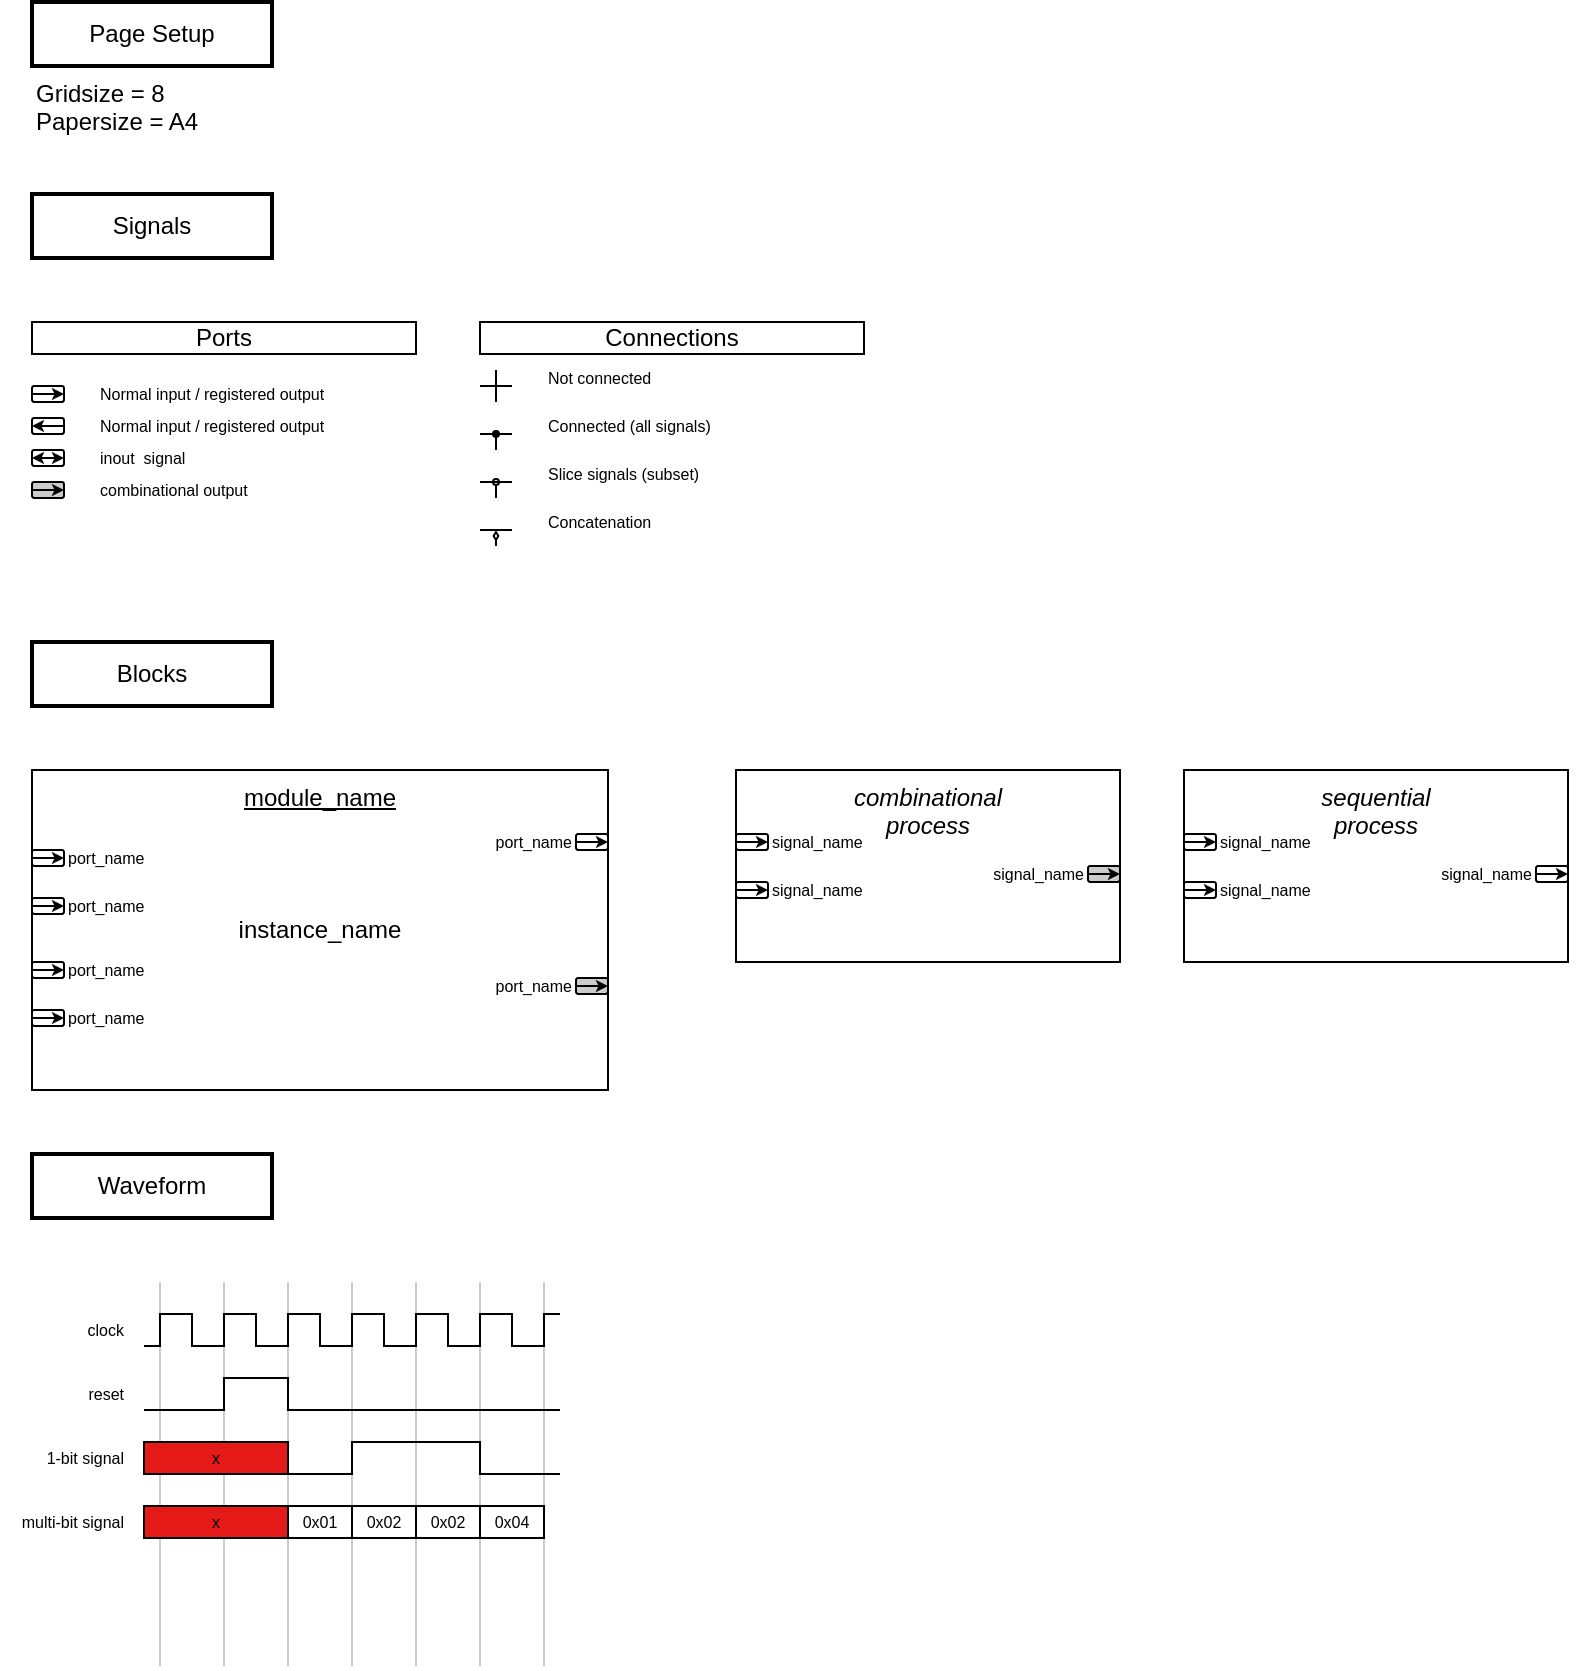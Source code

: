 <mxfile version="20.2.3" type="device"><diagram id="jGAbiWwShiubYDfUSsn8" name="Page-1"><mxGraphModel dx="601" dy="937" grid="1" gridSize="8" guides="0" tooltips="1" connect="1" arrows="0" fold="1" page="1" pageScale="1" pageWidth="827" pageHeight="1169" math="0" shadow="0"><root><mxCell id="0"/><mxCell id="1" parent="0"/><mxCell id="_zx_krY39pHoXYPesTy1-1" value="&lt;u&gt;module_name&lt;/u&gt;" style="rounded=0;whiteSpace=wrap;html=1;verticalAlign=top;" parent="1" vertex="1"><mxGeometry x="32" y="416" width="288" height="160" as="geometry"/></mxCell><mxCell id="_zx_krY39pHoXYPesTy1-2" value="" style="rounded=1;whiteSpace=wrap;html=1;" parent="1" vertex="1"><mxGeometry x="32" y="256" width="16" height="8" as="geometry"/></mxCell><mxCell id="_zx_krY39pHoXYPesTy1-4" style="edgeStyle=orthogonalEdgeStyle;rounded=0;orthogonalLoop=1;jettySize=auto;html=1;exitX=0;exitY=0.5;exitDx=0;exitDy=0;entryX=1;entryY=0.5;entryDx=0;entryDy=0;startArrow=classic;startFill=1;startSize=3;endSize=3;" parent="1" source="_zx_krY39pHoXYPesTy1-2" target="_zx_krY39pHoXYPesTy1-2" edge="1"><mxGeometry relative="1" as="geometry"/></mxCell><mxCell id="_zx_krY39pHoXYPesTy1-5" value="" style="rounded=1;whiteSpace=wrap;html=1;" parent="1" vertex="1"><mxGeometry x="32" y="224" width="16" height="8" as="geometry"/></mxCell><mxCell id="_zx_krY39pHoXYPesTy1-6" style="edgeStyle=orthogonalEdgeStyle;rounded=0;orthogonalLoop=1;jettySize=auto;html=1;exitX=0;exitY=0.5;exitDx=0;exitDy=0;entryX=1;entryY=0.5;entryDx=0;entryDy=0;startArrow=none;startFill=0;startSize=3;endSize=3;" parent="1" source="_zx_krY39pHoXYPesTy1-5" target="_zx_krY39pHoXYPesTy1-5" edge="1"><mxGeometry relative="1" as="geometry"/></mxCell><mxCell id="_zx_krY39pHoXYPesTy1-7" value="" style="rounded=1;whiteSpace=wrap;html=1;" parent="1" vertex="1"><mxGeometry x="32" y="240" width="16" height="8" as="geometry"/></mxCell><mxCell id="_zx_krY39pHoXYPesTy1-8" style="edgeStyle=orthogonalEdgeStyle;rounded=0;orthogonalLoop=1;jettySize=auto;html=1;exitX=0;exitY=0.5;exitDx=0;exitDy=0;entryX=1;entryY=0.5;entryDx=0;entryDy=0;startArrow=classic;startFill=1;startSize=3;endSize=3;endArrow=none;endFill=0;" parent="1" source="_zx_krY39pHoXYPesTy1-7" target="_zx_krY39pHoXYPesTy1-7" edge="1"><mxGeometry relative="1" as="geometry"/></mxCell><mxCell id="_zx_krY39pHoXYPesTy1-11" value="" style="rounded=1;whiteSpace=wrap;html=1;fillColor=#CCCCCC;" parent="1" vertex="1"><mxGeometry x="32" y="272" width="16" height="8" as="geometry"/></mxCell><mxCell id="_zx_krY39pHoXYPesTy1-12" style="edgeStyle=orthogonalEdgeStyle;rounded=0;orthogonalLoop=1;jettySize=auto;html=1;exitX=0;exitY=0.5;exitDx=0;exitDy=0;entryX=1;entryY=0.5;entryDx=0;entryDy=0;startArrow=none;startFill=0;startSize=3;endSize=3;" parent="1" source="_zx_krY39pHoXYPesTy1-11" target="_zx_krY39pHoXYPesTy1-11" edge="1"><mxGeometry relative="1" as="geometry"/></mxCell><mxCell id="_zx_krY39pHoXYPesTy1-17" value="" style="rounded=1;whiteSpace=wrap;html=1;fillColor=#FFFFFF;" parent="1" vertex="1"><mxGeometry x="32" y="456" width="16" height="8" as="geometry"/></mxCell><mxCell id="_zx_krY39pHoXYPesTy1-18" style="edgeStyle=orthogonalEdgeStyle;rounded=0;orthogonalLoop=1;jettySize=auto;html=1;exitX=0;exitY=0.5;exitDx=0;exitDy=0;entryX=1;entryY=0.5;entryDx=0;entryDy=0;startArrow=none;startFill=0;startSize=3;endSize=3;" parent="1" source="_zx_krY39pHoXYPesTy1-17" target="_zx_krY39pHoXYPesTy1-17" edge="1"><mxGeometry relative="1" as="geometry"/></mxCell><mxCell id="_zx_krY39pHoXYPesTy1-19" value="instance_name" style="text;html=1;strokeColor=none;fillColor=none;align=center;verticalAlign=middle;whiteSpace=wrap;rounded=0;" parent="1" vertex="1"><mxGeometry x="128" y="480" width="96" height="32" as="geometry"/></mxCell><mxCell id="_zx_krY39pHoXYPesTy1-20" value="" style="rounded=1;whiteSpace=wrap;html=1;fillColor=#FFFFFF;" parent="1" vertex="1"><mxGeometry x="32" y="480" width="16" height="8" as="geometry"/></mxCell><mxCell id="_zx_krY39pHoXYPesTy1-21" style="edgeStyle=orthogonalEdgeStyle;rounded=0;orthogonalLoop=1;jettySize=auto;html=1;exitX=0;exitY=0.5;exitDx=0;exitDy=0;entryX=1;entryY=0.5;entryDx=0;entryDy=0;startArrow=none;startFill=0;startSize=3;endSize=3;" parent="1" source="_zx_krY39pHoXYPesTy1-20" target="_zx_krY39pHoXYPesTy1-20" edge="1"><mxGeometry relative="1" as="geometry"/></mxCell><mxCell id="_zx_krY39pHoXYPesTy1-23" value="" style="rounded=1;whiteSpace=wrap;html=1;fillColor=#FFFFFF;" parent="1" vertex="1"><mxGeometry x="32" y="512" width="16" height="8" as="geometry"/></mxCell><mxCell id="_zx_krY39pHoXYPesTy1-24" style="edgeStyle=orthogonalEdgeStyle;rounded=0;orthogonalLoop=1;jettySize=auto;html=1;exitX=0;exitY=0.5;exitDx=0;exitDy=0;entryX=1;entryY=0.5;entryDx=0;entryDy=0;startArrow=none;startFill=0;startSize=3;endSize=3;" parent="1" source="_zx_krY39pHoXYPesTy1-23" target="_zx_krY39pHoXYPesTy1-23" edge="1"><mxGeometry relative="1" as="geometry"/></mxCell><mxCell id="_zx_krY39pHoXYPesTy1-25" value="" style="rounded=1;whiteSpace=wrap;html=1;fillColor=#FFFFFF;" parent="1" vertex="1"><mxGeometry x="32" y="536" width="16" height="8" as="geometry"/></mxCell><mxCell id="_zx_krY39pHoXYPesTy1-26" style="edgeStyle=orthogonalEdgeStyle;rounded=0;orthogonalLoop=1;jettySize=auto;html=1;exitX=0;exitY=0.5;exitDx=0;exitDy=0;entryX=1;entryY=0.5;entryDx=0;entryDy=0;startArrow=none;startFill=0;startSize=3;endSize=3;" parent="1" source="_zx_krY39pHoXYPesTy1-25" target="_zx_krY39pHoXYPesTy1-25" edge="1"><mxGeometry relative="1" as="geometry"/></mxCell><mxCell id="_zx_krY39pHoXYPesTy1-27" value="port_name" style="text;html=1;strokeColor=none;fillColor=none;align=left;verticalAlign=middle;whiteSpace=wrap;rounded=0;fontSize=8;" parent="1" vertex="1"><mxGeometry x="48" y="456" width="64" height="8" as="geometry"/></mxCell><mxCell id="_zx_krY39pHoXYPesTy1-28" value="port_name" style="text;html=1;strokeColor=none;fillColor=none;align=left;verticalAlign=middle;whiteSpace=wrap;rounded=0;fontSize=8;" parent="1" vertex="1"><mxGeometry x="48" y="480" width="64" height="8" as="geometry"/></mxCell><mxCell id="_zx_krY39pHoXYPesTy1-29" value="port_name" style="text;html=1;strokeColor=none;fillColor=none;align=left;verticalAlign=middle;whiteSpace=wrap;rounded=0;fontSize=8;" parent="1" vertex="1"><mxGeometry x="48" y="512" width="64" height="8" as="geometry"/></mxCell><mxCell id="_zx_krY39pHoXYPesTy1-30" value="port_name" style="text;html=1;strokeColor=none;fillColor=none;align=left;verticalAlign=middle;whiteSpace=wrap;rounded=0;fontSize=8;" parent="1" vertex="1"><mxGeometry x="48" y="536" width="64" height="8" as="geometry"/></mxCell><mxCell id="_zx_krY39pHoXYPesTy1-31" value="" style="rounded=1;whiteSpace=wrap;html=1;" parent="1" vertex="1"><mxGeometry x="304" y="448" width="16" height="8" as="geometry"/></mxCell><mxCell id="_zx_krY39pHoXYPesTy1-32" style="edgeStyle=orthogonalEdgeStyle;rounded=0;orthogonalLoop=1;jettySize=auto;html=1;exitX=0;exitY=0.5;exitDx=0;exitDy=0;entryX=1;entryY=0.5;entryDx=0;entryDy=0;startArrow=none;startFill=0;startSize=3;endSize=3;" parent="1" source="_zx_krY39pHoXYPesTy1-31" target="_zx_krY39pHoXYPesTy1-31" edge="1"><mxGeometry relative="1" as="geometry"/></mxCell><mxCell id="_zx_krY39pHoXYPesTy1-33" value="" style="rounded=1;whiteSpace=wrap;html=1;fillColor=#CCCCCC;" parent="1" vertex="1"><mxGeometry x="304" y="520" width="16" height="8" as="geometry"/></mxCell><mxCell id="_zx_krY39pHoXYPesTy1-34" style="edgeStyle=orthogonalEdgeStyle;rounded=0;orthogonalLoop=1;jettySize=auto;html=1;exitX=0;exitY=0.5;exitDx=0;exitDy=0;entryX=1;entryY=0.5;entryDx=0;entryDy=0;startArrow=none;startFill=0;startSize=3;endSize=3;" parent="1" source="_zx_krY39pHoXYPesTy1-33" target="_zx_krY39pHoXYPesTy1-33" edge="1"><mxGeometry relative="1" as="geometry"/></mxCell><mxCell id="_zx_krY39pHoXYPesTy1-35" value="port_name" style="text;html=1;strokeColor=none;fillColor=none;align=right;verticalAlign=middle;whiteSpace=wrap;rounded=0;fontSize=8;" parent="1" vertex="1"><mxGeometry x="240" y="448" width="64" height="8" as="geometry"/></mxCell><mxCell id="_zx_krY39pHoXYPesTy1-36" value="port_name" style="text;html=1;strokeColor=none;fillColor=none;align=right;verticalAlign=middle;whiteSpace=wrap;rounded=0;fontSize=8;" parent="1" vertex="1"><mxGeometry x="240" y="520" width="64" height="8" as="geometry"/></mxCell><mxCell id="_zx_krY39pHoXYPesTy1-37" value="Normal input / registered output" style="text;html=1;strokeColor=none;fillColor=none;align=left;verticalAlign=middle;whiteSpace=wrap;rounded=0;fontSize=8;" parent="1" vertex="1"><mxGeometry x="64" y="224" width="160" height="8" as="geometry"/></mxCell><mxCell id="_zx_krY39pHoXYPesTy1-38" value="Normal input / registered output" style="text;html=1;strokeColor=none;fillColor=none;align=left;verticalAlign=middle;whiteSpace=wrap;rounded=0;fontSize=8;" parent="1" vertex="1"><mxGeometry x="64" y="240" width="160" height="8" as="geometry"/></mxCell><mxCell id="_zx_krY39pHoXYPesTy1-39" value="inout&amp;nbsp; signal" style="text;html=1;strokeColor=none;fillColor=none;align=left;verticalAlign=middle;whiteSpace=wrap;rounded=0;fontSize=8;" parent="1" vertex="1"><mxGeometry x="64" y="256" width="160" height="8" as="geometry"/></mxCell><mxCell id="_zx_krY39pHoXYPesTy1-40" value="combinational output" style="text;html=1;strokeColor=none;fillColor=none;align=left;verticalAlign=middle;whiteSpace=wrap;rounded=0;fontSize=8;" parent="1" vertex="1"><mxGeometry x="64" y="272" width="160" height="8" as="geometry"/></mxCell><mxCell id="_zx_krY39pHoXYPesTy1-41" value="&lt;i&gt;combinational&lt;br&gt;process&lt;/i&gt;" style="rounded=0;whiteSpace=wrap;html=1;verticalAlign=top;" parent="1" vertex="1"><mxGeometry x="384" y="416" width="192" height="96" as="geometry"/></mxCell><mxCell id="_zx_krY39pHoXYPesTy1-42" value="" style="rounded=1;whiteSpace=wrap;html=1;fillColor=#FFFFFF;" parent="1" vertex="1"><mxGeometry x="384" y="448" width="16" height="8" as="geometry"/></mxCell><mxCell id="_zx_krY39pHoXYPesTy1-43" style="edgeStyle=orthogonalEdgeStyle;rounded=0;orthogonalLoop=1;jettySize=auto;html=1;exitX=0;exitY=0.5;exitDx=0;exitDy=0;entryX=1;entryY=0.5;entryDx=0;entryDy=0;startArrow=none;startFill=0;startSize=3;endSize=3;" parent="1" source="_zx_krY39pHoXYPesTy1-42" target="_zx_krY39pHoXYPesTy1-42" edge="1"><mxGeometry relative="1" as="geometry"/></mxCell><mxCell id="_zx_krY39pHoXYPesTy1-45" value="" style="rounded=1;whiteSpace=wrap;html=1;fillColor=#FFFFFF;" parent="1" vertex="1"><mxGeometry x="384" y="472" width="16" height="8" as="geometry"/></mxCell><mxCell id="_zx_krY39pHoXYPesTy1-46" style="edgeStyle=orthogonalEdgeStyle;rounded=0;orthogonalLoop=1;jettySize=auto;html=1;exitX=0;exitY=0.5;exitDx=0;exitDy=0;entryX=1;entryY=0.5;entryDx=0;entryDy=0;startArrow=none;startFill=0;startSize=3;endSize=3;" parent="1" source="_zx_krY39pHoXYPesTy1-45" target="_zx_krY39pHoXYPesTy1-45" edge="1"><mxGeometry relative="1" as="geometry"/></mxCell><mxCell id="_zx_krY39pHoXYPesTy1-51" value="signal_name" style="text;html=1;strokeColor=none;fillColor=none;align=left;verticalAlign=middle;whiteSpace=wrap;rounded=0;fontSize=8;" parent="1" vertex="1"><mxGeometry x="400" y="448" width="64" height="8" as="geometry"/></mxCell><mxCell id="_zx_krY39pHoXYPesTy1-52" value="signal_name" style="text;html=1;strokeColor=none;fillColor=none;align=left;verticalAlign=middle;whiteSpace=wrap;rounded=0;fontSize=8;" parent="1" vertex="1"><mxGeometry x="400" y="472" width="64" height="8" as="geometry"/></mxCell><mxCell id="_zx_krY39pHoXYPesTy1-57" value="" style="rounded=1;whiteSpace=wrap;html=1;fillColor=#CCCCCC;" parent="1" vertex="1"><mxGeometry x="560" y="464" width="16" height="8" as="geometry"/></mxCell><mxCell id="_zx_krY39pHoXYPesTy1-58" style="edgeStyle=orthogonalEdgeStyle;rounded=0;orthogonalLoop=1;jettySize=auto;html=1;exitX=0;exitY=0.5;exitDx=0;exitDy=0;entryX=1;entryY=0.5;entryDx=0;entryDy=0;startArrow=none;startFill=0;startSize=3;endSize=3;" parent="1" source="_zx_krY39pHoXYPesTy1-57" target="_zx_krY39pHoXYPesTy1-57" edge="1"><mxGeometry relative="1" as="geometry"/></mxCell><mxCell id="_zx_krY39pHoXYPesTy1-60" value="&lt;span style=&quot;text-align: left;&quot;&gt;signal_name&lt;/span&gt;" style="text;html=1;strokeColor=none;fillColor=none;align=right;verticalAlign=middle;whiteSpace=wrap;rounded=0;fontSize=8;" parent="1" vertex="1"><mxGeometry x="496" y="464" width="64" height="8" as="geometry"/></mxCell><mxCell id="_zx_krY39pHoXYPesTy1-61" value="&lt;i&gt;sequential&lt;br&gt;process&lt;/i&gt;" style="rounded=0;whiteSpace=wrap;html=1;verticalAlign=top;" parent="1" vertex="1"><mxGeometry x="608" y="416" width="192" height="96" as="geometry"/></mxCell><mxCell id="_zx_krY39pHoXYPesTy1-62" value="" style="rounded=1;whiteSpace=wrap;html=1;fillColor=#FFFFFF;" parent="1" vertex="1"><mxGeometry x="608" y="448" width="16" height="8" as="geometry"/></mxCell><mxCell id="_zx_krY39pHoXYPesTy1-63" style="edgeStyle=orthogonalEdgeStyle;rounded=0;orthogonalLoop=1;jettySize=auto;html=1;exitX=0;exitY=0.5;exitDx=0;exitDy=0;entryX=1;entryY=0.5;entryDx=0;entryDy=0;startArrow=none;startFill=0;startSize=3;endSize=3;" parent="1" source="_zx_krY39pHoXYPesTy1-62" target="_zx_krY39pHoXYPesTy1-62" edge="1"><mxGeometry relative="1" as="geometry"/></mxCell><mxCell id="_zx_krY39pHoXYPesTy1-64" value="" style="rounded=1;whiteSpace=wrap;html=1;fillColor=#FFFFFF;" parent="1" vertex="1"><mxGeometry x="608" y="472" width="16" height="8" as="geometry"/></mxCell><mxCell id="_zx_krY39pHoXYPesTy1-65" style="edgeStyle=orthogonalEdgeStyle;rounded=0;orthogonalLoop=1;jettySize=auto;html=1;exitX=0;exitY=0.5;exitDx=0;exitDy=0;entryX=1;entryY=0.5;entryDx=0;entryDy=0;startArrow=none;startFill=0;startSize=3;endSize=3;" parent="1" source="_zx_krY39pHoXYPesTy1-64" target="_zx_krY39pHoXYPesTy1-64" edge="1"><mxGeometry relative="1" as="geometry"/></mxCell><mxCell id="_zx_krY39pHoXYPesTy1-66" value="signal_name" style="text;html=1;strokeColor=none;fillColor=none;align=left;verticalAlign=middle;whiteSpace=wrap;rounded=0;fontSize=8;" parent="1" vertex="1"><mxGeometry x="624" y="448" width="64" height="8" as="geometry"/></mxCell><mxCell id="_zx_krY39pHoXYPesTy1-67" value="signal_name" style="text;html=1;strokeColor=none;fillColor=none;align=left;verticalAlign=middle;whiteSpace=wrap;rounded=0;fontSize=8;" parent="1" vertex="1"><mxGeometry x="624" y="472" width="64" height="8" as="geometry"/></mxCell><mxCell id="_zx_krY39pHoXYPesTy1-68" value="" style="rounded=1;whiteSpace=wrap;html=1;fillColor=#FFFFFF;" parent="1" vertex="1"><mxGeometry x="784" y="464" width="16" height="8" as="geometry"/></mxCell><mxCell id="_zx_krY39pHoXYPesTy1-69" style="edgeStyle=orthogonalEdgeStyle;rounded=0;orthogonalLoop=1;jettySize=auto;html=1;exitX=0;exitY=0.5;exitDx=0;exitDy=0;entryX=1;entryY=0.5;entryDx=0;entryDy=0;startArrow=none;startFill=0;startSize=3;endSize=3;" parent="1" source="_zx_krY39pHoXYPesTy1-68" target="_zx_krY39pHoXYPesTy1-68" edge="1"><mxGeometry relative="1" as="geometry"/></mxCell><mxCell id="_zx_krY39pHoXYPesTy1-70" value="&lt;span style=&quot;text-align: left;&quot;&gt;signal_name&lt;/span&gt;" style="text;html=1;strokeColor=none;fillColor=none;align=right;verticalAlign=middle;whiteSpace=wrap;rounded=0;fontSize=8;" parent="1" vertex="1"><mxGeometry x="720" y="464" width="64" height="8" as="geometry"/></mxCell><mxCell id="_zx_krY39pHoXYPesTy1-71" value="&lt;font style=&quot;font-size: 12px;&quot;&gt;Page Setup&lt;/font&gt;" style="rounded=0;whiteSpace=wrap;html=1;fontSize=8;strokeColor=#000000;fillColor=#FFFFFF;strokeWidth=2;" parent="1" vertex="1"><mxGeometry x="32" y="32" width="120" height="32" as="geometry"/></mxCell><mxCell id="_zx_krY39pHoXYPesTy1-72" value="Gridsize = 8&lt;br&gt;Papersize = A4" style="text;html=1;strokeColor=none;fillColor=none;align=left;verticalAlign=top;whiteSpace=wrap;rounded=0;fontSize=12;" parent="1" vertex="1"><mxGeometry x="32" y="64" width="128" height="64" as="geometry"/></mxCell><mxCell id="_zx_krY39pHoXYPesTy1-73" value="&lt;font style=&quot;font-size: 12px;&quot;&gt;Signals&lt;/font&gt;" style="rounded=0;whiteSpace=wrap;html=1;fontSize=8;strokeColor=#000000;fillColor=#FFFFFF;strokeWidth=2;" parent="1" vertex="1"><mxGeometry x="32" y="128" width="120" height="32" as="geometry"/></mxCell><mxCell id="_zx_krY39pHoXYPesTy1-74" value="&lt;font style=&quot;font-size: 12px;&quot;&gt;Ports&lt;/font&gt;" style="rounded=0;whiteSpace=wrap;html=1;fontSize=8;strokeColor=#000000;fillColor=#FFFFFF;strokeWidth=1;" parent="1" vertex="1"><mxGeometry x="32" y="192" width="192" height="16" as="geometry"/></mxCell><mxCell id="_zx_krY39pHoXYPesTy1-75" value="&lt;font style=&quot;font-size: 12px;&quot;&gt;Connections&lt;/font&gt;" style="rounded=0;whiteSpace=wrap;html=1;fontSize=8;strokeColor=#000000;fillColor=#FFFFFF;strokeWidth=1;" parent="1" vertex="1"><mxGeometry x="256" y="192" width="192" height="16" as="geometry"/></mxCell><mxCell id="_zx_krY39pHoXYPesTy1-76" value="" style="endArrow=none;html=1;rounded=0;fontSize=12;startSize=3;endSize=3;strokeColor=#000000;" parent="1" edge="1"><mxGeometry width="50" height="50" relative="1" as="geometry"><mxPoint x="256" y="224" as="sourcePoint"/><mxPoint x="272" y="224" as="targetPoint"/></mxGeometry></mxCell><mxCell id="_zx_krY39pHoXYPesTy1-77" value="" style="endArrow=none;html=1;rounded=0;fontSize=12;startSize=3;endSize=3;strokeColor=#000000;" parent="1" edge="1"><mxGeometry width="50" height="50" relative="1" as="geometry"><mxPoint x="264" y="232" as="sourcePoint"/><mxPoint x="264" y="216" as="targetPoint"/></mxGeometry></mxCell><mxCell id="_zx_krY39pHoXYPesTy1-78" value="Not connected" style="text;html=1;strokeColor=none;fillColor=none;align=left;verticalAlign=middle;whiteSpace=wrap;rounded=0;fontSize=8;" parent="1" vertex="1"><mxGeometry x="288" y="216" width="160" height="8" as="geometry"/></mxCell><mxCell id="_zx_krY39pHoXYPesTy1-80" value="" style="endArrow=none;html=1;rounded=0;fontSize=12;startSize=3;endSize=3;strokeColor=#000000;" parent="1" edge="1"><mxGeometry width="50" height="50" relative="1" as="geometry"><mxPoint x="256" y="248.0" as="sourcePoint"/><mxPoint x="272" y="248.0" as="targetPoint"/></mxGeometry></mxCell><mxCell id="_zx_krY39pHoXYPesTy1-81" value="" style="endArrow=none;html=1;rounded=0;fontSize=12;startSize=3;endSize=3;strokeColor=#000000;startArrow=oval;startFill=1;" parent="1" edge="1"><mxGeometry width="50" height="50" relative="1" as="geometry"><mxPoint x="264" y="248" as="sourcePoint"/><mxPoint x="264" y="256" as="targetPoint"/></mxGeometry></mxCell><mxCell id="_zx_krY39pHoXYPesTy1-82" value="Connected (all signals)" style="text;html=1;strokeColor=none;fillColor=none;align=left;verticalAlign=middle;whiteSpace=wrap;rounded=0;fontSize=8;" parent="1" vertex="1"><mxGeometry x="288" y="240" width="160" height="8" as="geometry"/></mxCell><mxCell id="_zx_krY39pHoXYPesTy1-83" value="" style="endArrow=none;html=1;rounded=0;fontSize=12;startSize=3;endSize=3;strokeColor=#000000;" parent="1" edge="1"><mxGeometry width="50" height="50" relative="1" as="geometry"><mxPoint x="256" y="272" as="sourcePoint"/><mxPoint x="272" y="272" as="targetPoint"/></mxGeometry></mxCell><mxCell id="_zx_krY39pHoXYPesTy1-84" value="" style="endArrow=none;html=1;rounded=0;fontSize=12;startSize=3;endSize=3;strokeColor=#000000;startArrow=oval;startFill=0;" parent="1" edge="1"><mxGeometry width="50" height="50" relative="1" as="geometry"><mxPoint x="264" y="272" as="sourcePoint"/><mxPoint x="264" y="280" as="targetPoint"/></mxGeometry></mxCell><mxCell id="_zx_krY39pHoXYPesTy1-85" value="Slice signals (subset)" style="text;html=1;strokeColor=none;fillColor=none;align=left;verticalAlign=middle;whiteSpace=wrap;rounded=0;fontSize=8;" parent="1" vertex="1"><mxGeometry x="288" y="264" width="160" height="8" as="geometry"/></mxCell><mxCell id="_zx_krY39pHoXYPesTy1-86" value="" style="endArrow=none;html=1;rounded=0;fontSize=12;startSize=3;endSize=3;strokeColor=#000000;endFill=0;" parent="1" edge="1"><mxGeometry width="50" height="50" relative="1" as="geometry"><mxPoint x="256" y="296" as="sourcePoint"/><mxPoint x="272" y="296" as="targetPoint"/></mxGeometry></mxCell><mxCell id="_zx_krY39pHoXYPesTy1-87" value="" style="endArrow=none;html=1;rounded=0;fontSize=12;startSize=3;endSize=3;strokeColor=#000000;startArrow=diamondThin;startFill=0;" parent="1" edge="1"><mxGeometry width="50" height="50" relative="1" as="geometry"><mxPoint x="264" y="296" as="sourcePoint"/><mxPoint x="264" y="304" as="targetPoint"/></mxGeometry></mxCell><mxCell id="_zx_krY39pHoXYPesTy1-88" value="Concatenation" style="text;html=1;strokeColor=none;fillColor=none;align=left;verticalAlign=middle;whiteSpace=wrap;rounded=0;fontSize=8;" parent="1" vertex="1"><mxGeometry x="288" y="288" width="160" height="8" as="geometry"/></mxCell><mxCell id="_zx_krY39pHoXYPesTy1-89" value="&lt;font style=&quot;font-size: 12px;&quot;&gt;Blocks&lt;/font&gt;" style="rounded=0;whiteSpace=wrap;html=1;fontSize=8;strokeColor=#000000;fillColor=#FFFFFF;strokeWidth=2;" parent="1" vertex="1"><mxGeometry x="32" y="352" width="120" height="32" as="geometry"/></mxCell><mxCell id="_zx_krY39pHoXYPesTy1-90" value="&lt;span style=&quot;font-size: 12px;&quot;&gt;Waveform&lt;/span&gt;" style="rounded=0;whiteSpace=wrap;html=1;fontSize=8;strokeColor=#000000;fillColor=#FFFFFF;strokeWidth=2;" parent="1" vertex="1"><mxGeometry x="32" y="608" width="120" height="32" as="geometry"/></mxCell><mxCell id="_zx_krY39pHoXYPesTy1-91" value="" style="endArrow=none;html=1;rounded=0;fontSize=12;startSize=3;endSize=3;strokeColor=#CCCCCC;" parent="1" edge="1"><mxGeometry width="50" height="50" relative="1" as="geometry"><mxPoint x="96" y="864" as="sourcePoint"/><mxPoint x="96" y="672" as="targetPoint"/></mxGeometry></mxCell><mxCell id="_zx_krY39pHoXYPesTy1-92" value="" style="endArrow=none;html=1;rounded=0;fontSize=12;startSize=3;endSize=3;strokeColor=#CCCCCC;" parent="1" edge="1"><mxGeometry width="50" height="50" relative="1" as="geometry"><mxPoint x="128" y="864" as="sourcePoint"/><mxPoint x="128" y="672" as="targetPoint"/></mxGeometry></mxCell><mxCell id="_zx_krY39pHoXYPesTy1-93" value="" style="endArrow=none;html=1;rounded=0;fontSize=12;startSize=3;endSize=3;strokeColor=#CCCCCC;" parent="1" edge="1"><mxGeometry width="50" height="50" relative="1" as="geometry"><mxPoint x="160" y="864" as="sourcePoint"/><mxPoint x="160" y="672" as="targetPoint"/></mxGeometry></mxCell><mxCell id="_zx_krY39pHoXYPesTy1-94" value="" style="endArrow=none;html=1;rounded=0;fontSize=12;startSize=3;endSize=3;strokeColor=#CCCCCC;" parent="1" edge="1"><mxGeometry width="50" height="50" relative="1" as="geometry"><mxPoint x="192" y="864" as="sourcePoint"/><mxPoint x="192" y="672" as="targetPoint"/></mxGeometry></mxCell><mxCell id="_zx_krY39pHoXYPesTy1-95" value="" style="endArrow=none;html=1;rounded=0;fontSize=12;startSize=3;endSize=3;strokeColor=#CCCCCC;" parent="1" edge="1"><mxGeometry width="50" height="50" relative="1" as="geometry"><mxPoint x="224" y="864" as="sourcePoint"/><mxPoint x="224" y="672" as="targetPoint"/></mxGeometry></mxCell><mxCell id="_zx_krY39pHoXYPesTy1-96" value="" style="endArrow=none;html=1;rounded=0;fontSize=12;startSize=3;endSize=3;strokeColor=#CCCCCC;" parent="1" edge="1"><mxGeometry width="50" height="50" relative="1" as="geometry"><mxPoint x="256" y="864" as="sourcePoint"/><mxPoint x="256" y="672" as="targetPoint"/></mxGeometry></mxCell><mxCell id="_zx_krY39pHoXYPesTy1-97" value="" style="endArrow=none;html=1;rounded=0;fontSize=12;startSize=3;endSize=3;strokeColor=#CCCCCC;" parent="1" edge="1"><mxGeometry width="50" height="50" relative="1" as="geometry"><mxPoint x="288" y="864" as="sourcePoint"/><mxPoint x="288" y="672" as="targetPoint"/></mxGeometry></mxCell><mxCell id="_zx_krY39pHoXYPesTy1-99" value="clock" style="text;html=1;strokeColor=none;fillColor=none;align=right;verticalAlign=middle;whiteSpace=wrap;rounded=0;fontSize=8;" parent="1" vertex="1"><mxGeometry x="16" y="688" width="64" height="16" as="geometry"/></mxCell><mxCell id="_zx_krY39pHoXYPesTy1-100" value="" style="endArrow=none;html=1;rounded=0;fontSize=8;startSize=3;endSize=3;strokeColor=#000000;" parent="1" edge="1"><mxGeometry width="50" height="50" relative="1" as="geometry"><mxPoint x="88" y="704" as="sourcePoint"/><mxPoint x="296" y="688" as="targetPoint"/><Array as="points"><mxPoint x="96" y="704"/><mxPoint x="96" y="688"/><mxPoint x="112" y="688"/><mxPoint x="112" y="704"/><mxPoint x="128" y="704"/><mxPoint x="128" y="688"/><mxPoint x="144" y="688"/><mxPoint x="144" y="704"/><mxPoint x="160" y="704"/><mxPoint x="160" y="688"/><mxPoint x="176" y="688"/><mxPoint x="176" y="704"/><mxPoint x="192" y="704"/><mxPoint x="192" y="688"/><mxPoint x="208" y="688"/><mxPoint x="208" y="704"/><mxPoint x="224" y="704"/><mxPoint x="224" y="688"/><mxPoint x="240" y="688"/><mxPoint x="240" y="704"/><mxPoint x="256" y="704"/><mxPoint x="256" y="688"/><mxPoint x="272" y="688"/><mxPoint x="272" y="704"/><mxPoint x="288" y="704"/><mxPoint x="288" y="688"/></Array></mxGeometry></mxCell><mxCell id="_zx_krY39pHoXYPesTy1-101" value="reset" style="text;html=1;strokeColor=none;fillColor=none;align=right;verticalAlign=middle;whiteSpace=wrap;rounded=0;fontSize=8;" parent="1" vertex="1"><mxGeometry x="16" y="720" width="64" height="16" as="geometry"/></mxCell><mxCell id="_zx_krY39pHoXYPesTy1-102" value="" style="endArrow=none;html=1;rounded=0;fontSize=8;startSize=3;endSize=3;strokeColor=#000000;" parent="1" edge="1"><mxGeometry width="50" height="50" relative="1" as="geometry"><mxPoint x="88" y="736" as="sourcePoint"/><mxPoint x="296" y="736" as="targetPoint"/><Array as="points"><mxPoint x="128" y="736"/><mxPoint x="128" y="720"/><mxPoint x="160" y="720"/><mxPoint x="160" y="736"/></Array></mxGeometry></mxCell><mxCell id="_zx_krY39pHoXYPesTy1-103" value="" style="endArrow=none;html=1;rounded=0;fontSize=8;startSize=3;endSize=3;strokeColor=#000000;" parent="1" edge="1"><mxGeometry width="50" height="50" relative="1" as="geometry"><mxPoint x="160" y="768" as="sourcePoint"/><mxPoint x="296" y="768" as="targetPoint"/><Array as="points"><mxPoint x="160" y="768"/><mxPoint x="192" y="768"/><mxPoint x="192" y="752"/><mxPoint x="256" y="752"/><mxPoint x="256" y="768"/></Array></mxGeometry></mxCell><mxCell id="_zx_krY39pHoXYPesTy1-104" value="1-bit signal" style="text;html=1;strokeColor=none;fillColor=none;align=right;verticalAlign=middle;whiteSpace=wrap;rounded=0;fontSize=8;" parent="1" vertex="1"><mxGeometry x="16" y="752" width="64" height="16" as="geometry"/></mxCell><mxCell id="_zx_krY39pHoXYPesTy1-105" value="x" style="rounded=0;whiteSpace=wrap;html=1;fontSize=8;strokeColor=#000000;strokeWidth=1;fillColor=#E61919;" parent="1" vertex="1"><mxGeometry x="88" y="752" width="72" height="16" as="geometry"/></mxCell><mxCell id="_zx_krY39pHoXYPesTy1-106" value="multi-bit signal" style="text;html=1;strokeColor=none;fillColor=none;align=right;verticalAlign=middle;whiteSpace=wrap;rounded=0;fontSize=8;" parent="1" vertex="1"><mxGeometry x="16" y="784" width="64" height="16" as="geometry"/></mxCell><mxCell id="_zx_krY39pHoXYPesTy1-107" value="x" style="rounded=0;whiteSpace=wrap;html=1;fontSize=8;strokeColor=#000000;strokeWidth=1;fillColor=#E61919;" parent="1" vertex="1"><mxGeometry x="88" y="784" width="72" height="16" as="geometry"/></mxCell><mxCell id="_zx_krY39pHoXYPesTy1-108" value="0x01" style="rounded=0;whiteSpace=wrap;html=1;fontSize=8;strokeColor=#000000;strokeWidth=1;fillColor=#FFFFFF;" parent="1" vertex="1"><mxGeometry x="160" y="784" width="32" height="16" as="geometry"/></mxCell><mxCell id="_zx_krY39pHoXYPesTy1-109" value="0x02" style="rounded=0;whiteSpace=wrap;html=1;fontSize=8;strokeColor=#000000;strokeWidth=1;fillColor=#FFFFFF;" parent="1" vertex="1"><mxGeometry x="192" y="784" width="32" height="16" as="geometry"/></mxCell><mxCell id="_zx_krY39pHoXYPesTy1-110" value="0x02" style="rounded=0;whiteSpace=wrap;html=1;fontSize=8;strokeColor=#000000;strokeWidth=1;fillColor=#FFFFFF;" parent="1" vertex="1"><mxGeometry x="224" y="784" width="32" height="16" as="geometry"/></mxCell><mxCell id="_zx_krY39pHoXYPesTy1-111" value="0x04" style="rounded=0;whiteSpace=wrap;html=1;fontSize=8;strokeColor=#000000;strokeWidth=1;fillColor=#FFFFFF;" parent="1" vertex="1"><mxGeometry x="256" y="784" width="32" height="16" as="geometry"/></mxCell></root></mxGraphModel></diagram></mxfile>